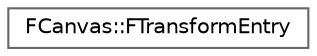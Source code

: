 digraph "Graphical Class Hierarchy"
{
 // INTERACTIVE_SVG=YES
 // LATEX_PDF_SIZE
  bgcolor="transparent";
  edge [fontname=Helvetica,fontsize=10,labelfontname=Helvetica,labelfontsize=10];
  node [fontname=Helvetica,fontsize=10,shape=box,height=0.2,width=0.4];
  rankdir="LR";
  Node0 [id="Node000000",label="FCanvas::FTransformEntry",height=0.2,width=0.4,color="grey40", fillcolor="white", style="filled",URL="$d0/ddf/classFCanvas_1_1FTransformEntry.html",tooltip="Entry for the transform stack which stores a matrix and its CRC for faster comparisons."];
}
